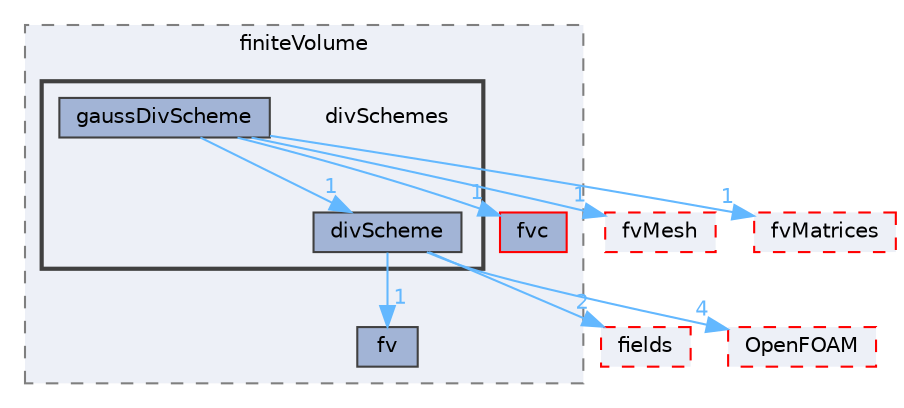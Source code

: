 digraph "src/finiteVolume/finiteVolume/divSchemes"
{
 // LATEX_PDF_SIZE
  bgcolor="transparent";
  edge [fontname=Helvetica,fontsize=10,labelfontname=Helvetica,labelfontsize=10];
  node [fontname=Helvetica,fontsize=10,shape=box,height=0.2,width=0.4];
  compound=true
  subgraph clusterdir_2ea871e4defbdbd60808750cae643c63 {
    graph [ bgcolor="#edf0f7", pencolor="grey50", label="finiteVolume", fontname=Helvetica,fontsize=10 style="filled,dashed", URL="dir_2ea871e4defbdbd60808750cae643c63.html",tooltip=""]
  dir_0096c9c8cdcbf8f4884c37173134f444 [label="fv", fillcolor="#a2b4d6", color="grey25", style="filled", URL="dir_0096c9c8cdcbf8f4884c37173134f444.html",tooltip=""];
  dir_f4030f3362933683136e1dae328f10c0 [label="fvc", fillcolor="#a2b4d6", color="red", style="filled", URL="dir_f4030f3362933683136e1dae328f10c0.html",tooltip=""];
  subgraph clusterdir_fdd76c956236d260794db7c0edbd8ca0 {
    graph [ bgcolor="#edf0f7", pencolor="grey25", label="", fontname=Helvetica,fontsize=10 style="filled,bold", URL="dir_fdd76c956236d260794db7c0edbd8ca0.html",tooltip=""]
    dir_fdd76c956236d260794db7c0edbd8ca0 [shape=plaintext, label="divSchemes"];
  dir_c9c16590ebc69a59ff90ac40b7401cee [label="divScheme", fillcolor="#a2b4d6", color="grey25", style="filled", URL="dir_c9c16590ebc69a59ff90ac40b7401cee.html",tooltip=""];
  dir_80b689aa51164119098a970e6b9b982c [label="gaussDivScheme", fillcolor="#a2b4d6", color="grey25", style="filled", URL="dir_80b689aa51164119098a970e6b9b982c.html",tooltip=""];
  }
  }
  dir_25ab4a83a983f7bb7a38b7f63bb141b7 [label="fields", fillcolor="#edf0f7", color="red", style="filled,dashed", URL="dir_25ab4a83a983f7bb7a38b7f63bb141b7.html",tooltip=""];
  dir_c382fa095c9c33d8673c0dd60aaef275 [label="fvMesh", fillcolor="#edf0f7", color="red", style="filled,dashed", URL="dir_c382fa095c9c33d8673c0dd60aaef275.html",tooltip=""];
  dir_c5473ff19b20e6ec4dfe5c310b3778a8 [label="OpenFOAM", fillcolor="#edf0f7", color="red", style="filled,dashed", URL="dir_c5473ff19b20e6ec4dfe5c310b3778a8.html",tooltip=""];
  dir_5d57e3901430bcc99a7ddac11a899224 [label="fvMatrices", fillcolor="#edf0f7", color="red", style="filled,dashed", URL="dir_5d57e3901430bcc99a7ddac11a899224.html",tooltip=""];
  dir_c9c16590ebc69a59ff90ac40b7401cee->dir_0096c9c8cdcbf8f4884c37173134f444 [headlabel="1", labeldistance=1.5 headhref="dir_000989_001531.html" href="dir_000989_001531.html" color="steelblue1" fontcolor="steelblue1"];
  dir_c9c16590ebc69a59ff90ac40b7401cee->dir_25ab4a83a983f7bb7a38b7f63bb141b7 [headlabel="2", labeldistance=1.5 headhref="dir_000989_001332.html" href="dir_000989_001332.html" color="steelblue1" fontcolor="steelblue1"];
  dir_c9c16590ebc69a59ff90ac40b7401cee->dir_c5473ff19b20e6ec4dfe5c310b3778a8 [headlabel="4", labeldistance=1.5 headhref="dir_000989_002695.html" href="dir_000989_002695.html" color="steelblue1" fontcolor="steelblue1"];
  dir_80b689aa51164119098a970e6b9b982c->dir_5d57e3901430bcc99a7ddac11a899224 [headlabel="1", labeldistance=1.5 headhref="dir_001590_001542.html" href="dir_001590_001542.html" color="steelblue1" fontcolor="steelblue1"];
  dir_80b689aa51164119098a970e6b9b982c->dir_c382fa095c9c33d8673c0dd60aaef275 [headlabel="1", labeldistance=1.5 headhref="dir_001590_001544.html" href="dir_001590_001544.html" color="steelblue1" fontcolor="steelblue1"];
  dir_80b689aa51164119098a970e6b9b982c->dir_c9c16590ebc69a59ff90ac40b7401cee [headlabel="1", labeldistance=1.5 headhref="dir_001590_000989.html" href="dir_001590_000989.html" color="steelblue1" fontcolor="steelblue1"];
  dir_80b689aa51164119098a970e6b9b982c->dir_f4030f3362933683136e1dae328f10c0 [headlabel="1", labeldistance=1.5 headhref="dir_001590_001534.html" href="dir_001590_001534.html" color="steelblue1" fontcolor="steelblue1"];
}
